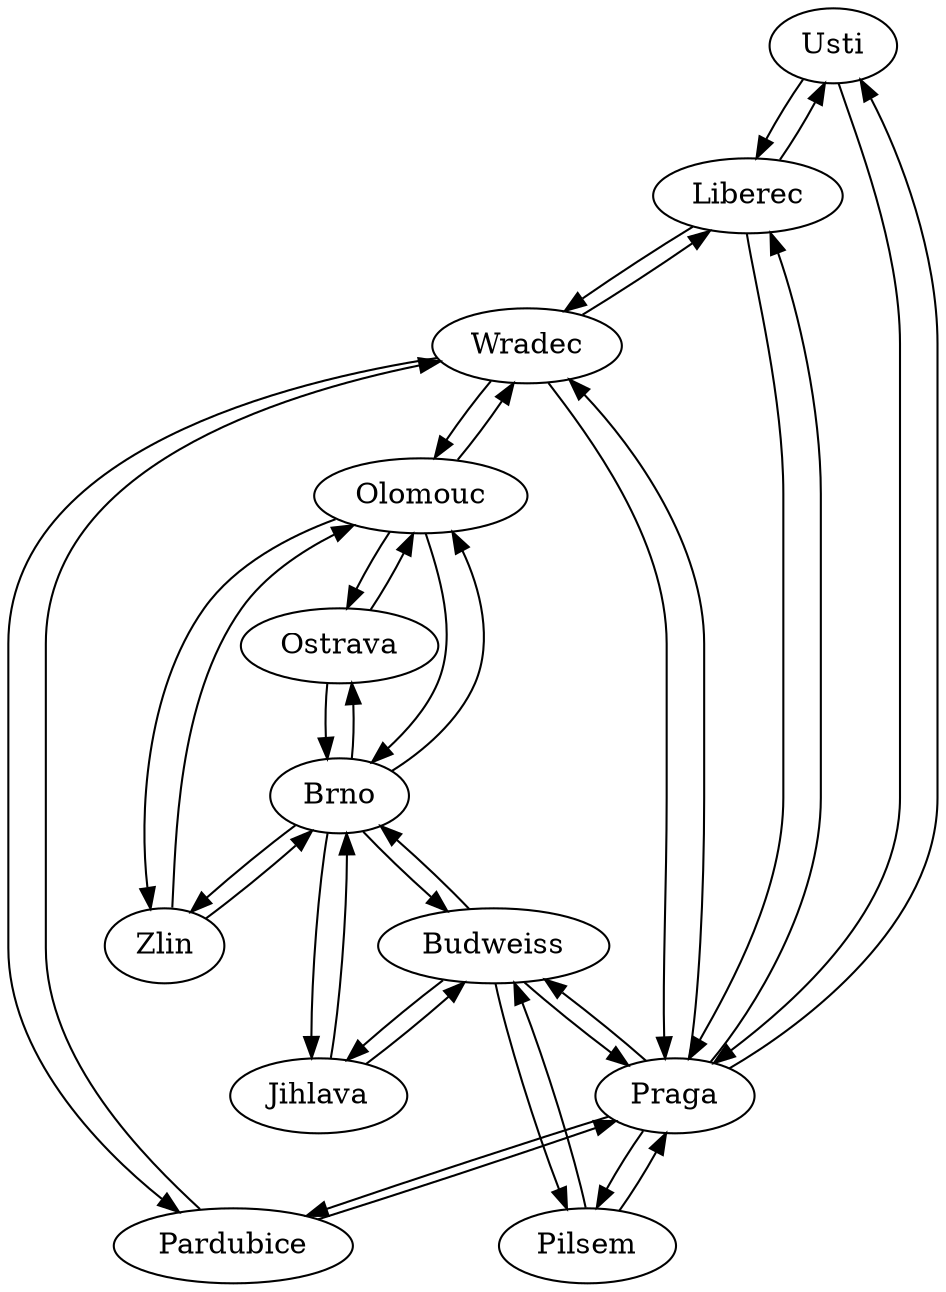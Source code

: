  digraph cesnet{
	"Usti" -> "Liberec";
	"Usti" -> "Praga";
	"Liberec" -> "Usti";
	"Liberec" -> "Praga";
	"Liberec" -> "Wradec";
	"Wradec" -> "Liberec";
	"Wradec" -> "Praga";
	"Wradec" -> "Pardubice";
	"Wradec" -> "Olomouc";
	"Pardubice" -> "Wradec";
	"Pardubice" -> "Praga";
	"Praga" -> "Usti";
	"Praga" -> "Liberec";
	"Praga" -> "Wradec";
	"Praga" -> "Pardubice";
	"Praga" -> "Budweiss";
	"Praga" -> "Pilsem";
	"Pilsem" -> "Praga";
	"Pilsem" -> "Budweiss";
	"Budweiss" -> "Pilsem";
	"Budweiss" -> "Praga";
	"Budweiss" -> "Jihlava";
	"Budweiss" -> "Brno";
	"Jihlava" -> "Budweiss";
	"Jihlava" -> "Brno";
	"Brno" -> "Budweiss";
	"Brno" -> "Jihlava";
	"Brno" -> "Zlin";
	"Brno" -> "Olomouc";
	"Brno" -> "Ostrava";
	"Zlin" -> "Brno";
	"Zlin" -> "Olomouc";
	"Ostrava" -> "Brno";
	"Ostrava" -> "Olomouc";
	"Olomouc" -> "Ostrava";
	"Olomouc" -> "Brno";
	"Olomouc" -> "Zlin";
	"Olomouc" -> "Wradec";
 }

